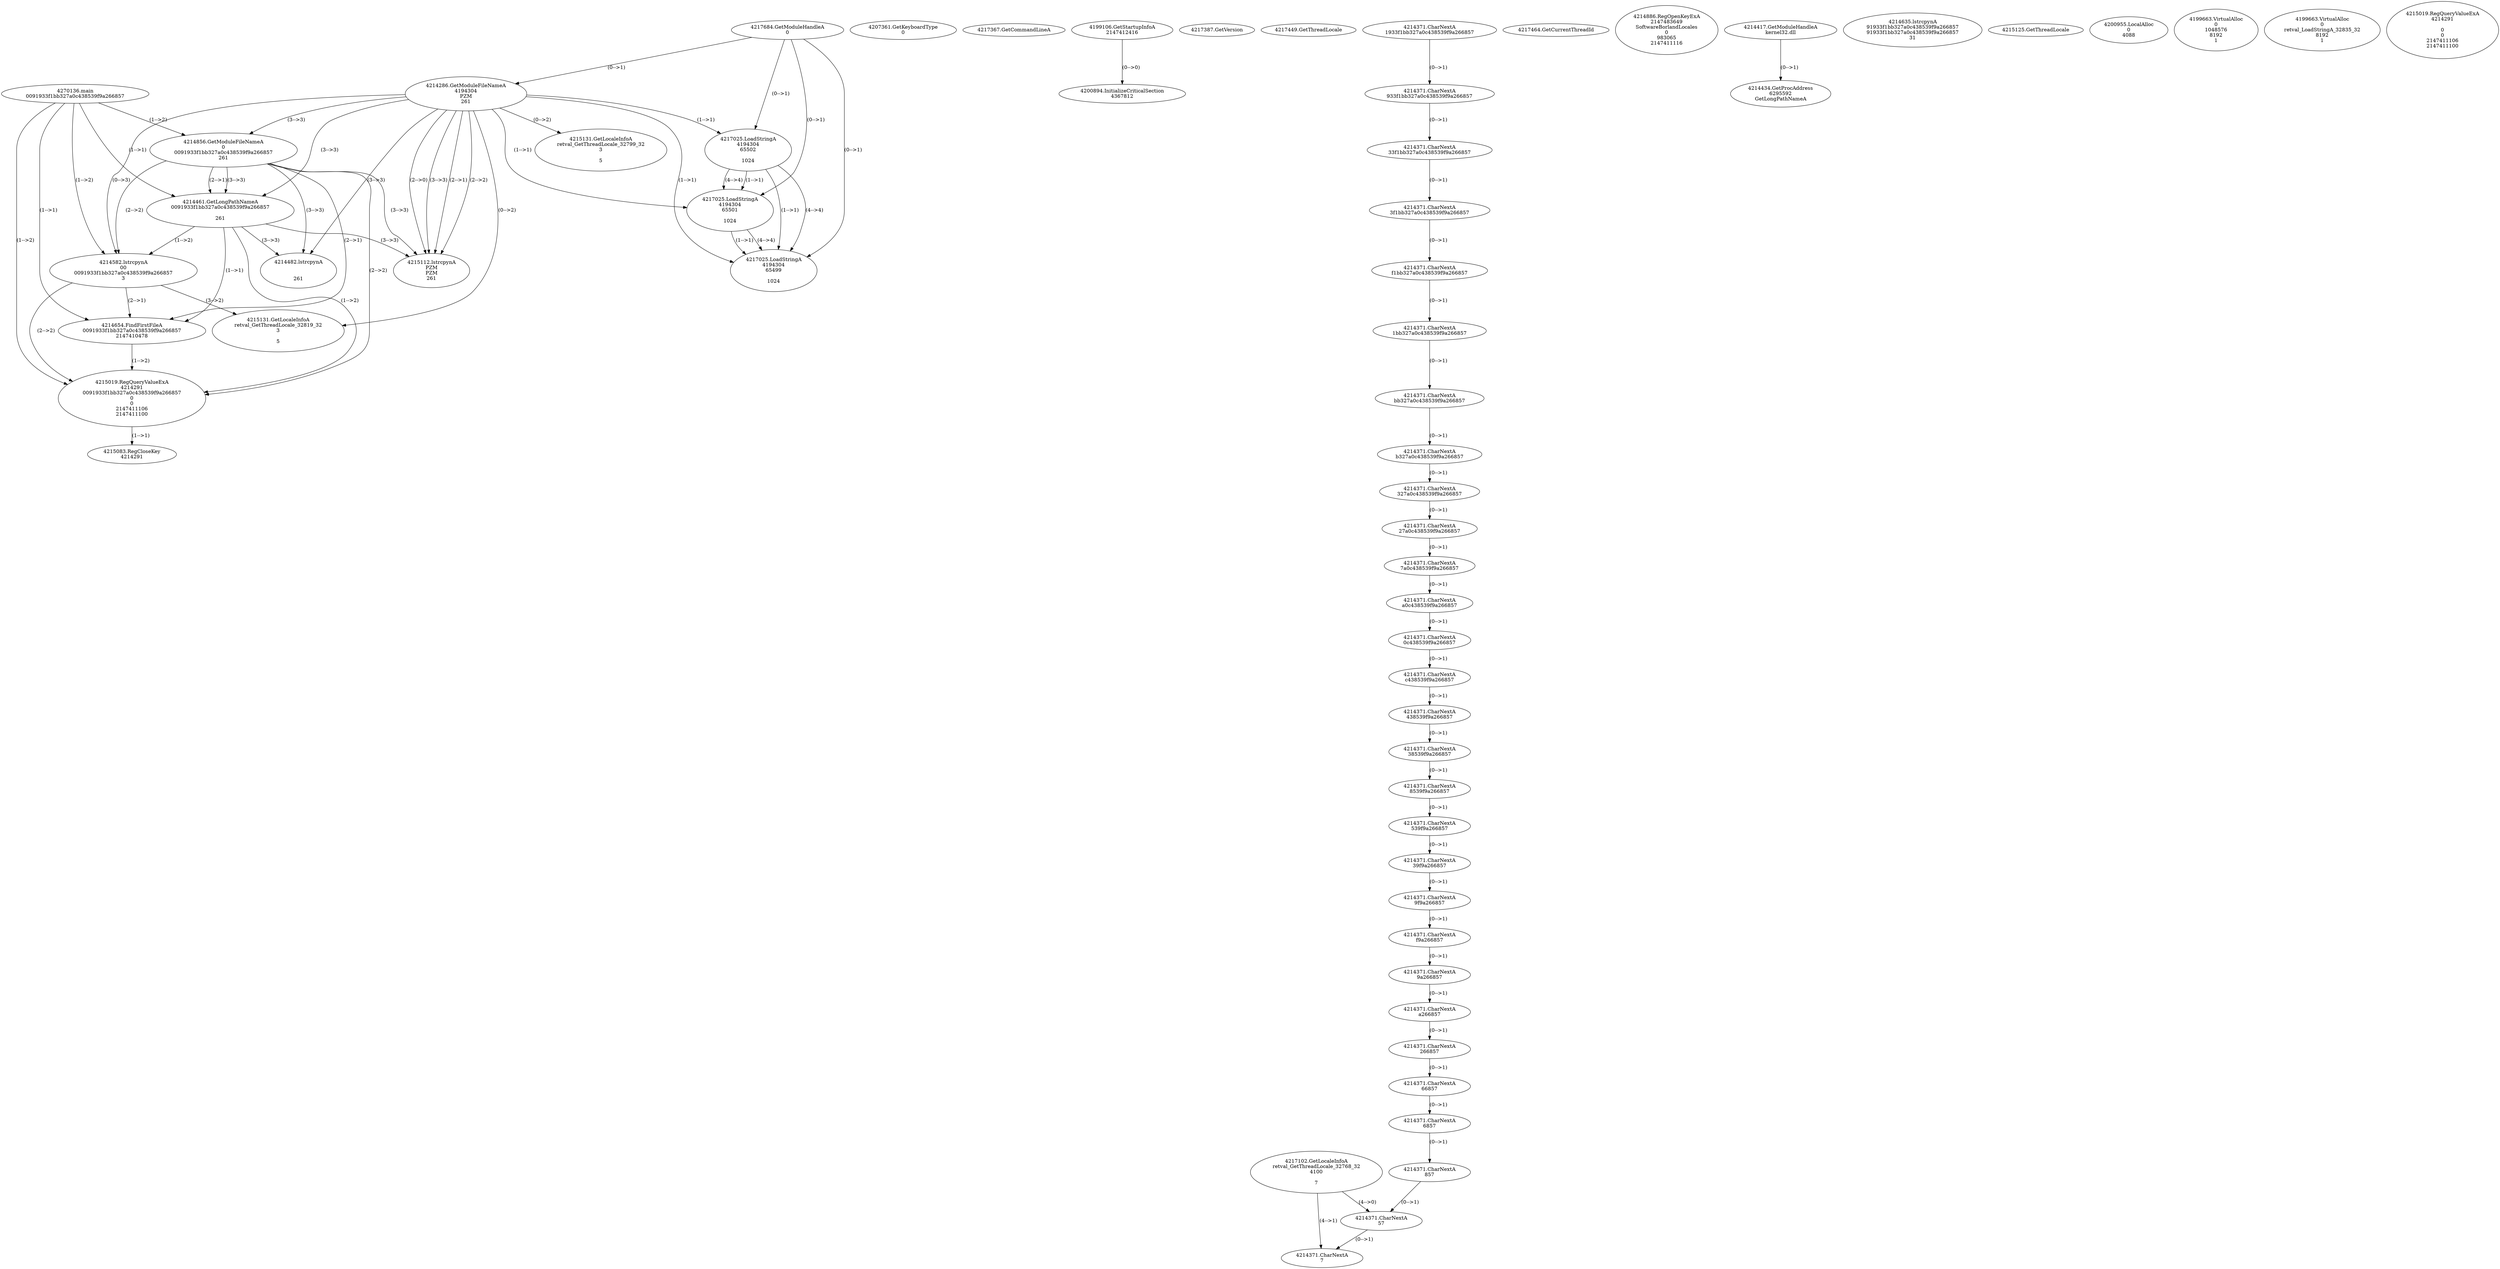 // Global SCDG with merge call
digraph {
	0 [label="4270136.main
0091933f1bb327a0c438539f9a266857"]
	1 [label="4217684.GetModuleHandleA
0"]
	2 [label="4207361.GetKeyboardType
0"]
	3 [label="4217367.GetCommandLineA
"]
	4 [label="4199106.GetStartupInfoA
2147412416"]
	5 [label="4217387.GetVersion
"]
	6 [label="4217449.GetThreadLocale
"]
	7 [label="4217102.GetLocaleInfoA
retval_GetThreadLocale_32768_32
4100

7"]
	8 [label="4217464.GetCurrentThreadId
"]
	9 [label="4214286.GetModuleFileNameA
4194304
PZM
261"]
	1 -> 9 [label="(0-->1)"]
	10 [label="4214856.GetModuleFileNameA
0
0091933f1bb327a0c438539f9a266857
261"]
	0 -> 10 [label="(1-->2)"]
	9 -> 10 [label="(3-->3)"]
	11 [label="4214886.RegOpenKeyExA
2147483649
Software\Borland\Locales
0
983065
2147411116"]
	12 [label="4214417.GetModuleHandleA
kernel32.dll"]
	13 [label="4214434.GetProcAddress
6295592
GetLongPathNameA"]
	12 -> 13 [label="(0-->1)"]
	14 [label="4214461.GetLongPathNameA
0091933f1bb327a0c438539f9a266857

261"]
	0 -> 14 [label="(1-->1)"]
	10 -> 14 [label="(2-->1)"]
	9 -> 14 [label="(3-->3)"]
	10 -> 14 [label="(3-->3)"]
	15 [label="4214582.lstrcpynA
00
0091933f1bb327a0c438539f9a266857
3"]
	0 -> 15 [label="(1-->2)"]
	10 -> 15 [label="(2-->2)"]
	14 -> 15 [label="(1-->2)"]
	9 -> 15 [label="(0-->3)"]
	16 [label="4214371.CharNextA
1933f1bb327a0c438539f9a266857"]
	17 [label="4214371.CharNextA
933f1bb327a0c438539f9a266857"]
	16 -> 17 [label="(0-->1)"]
	18 [label="4214371.CharNextA
33f1bb327a0c438539f9a266857"]
	17 -> 18 [label="(0-->1)"]
	19 [label="4214371.CharNextA
3f1bb327a0c438539f9a266857"]
	18 -> 19 [label="(0-->1)"]
	20 [label="4214371.CharNextA
f1bb327a0c438539f9a266857"]
	19 -> 20 [label="(0-->1)"]
	21 [label="4214371.CharNextA
1bb327a0c438539f9a266857"]
	20 -> 21 [label="(0-->1)"]
	22 [label="4214371.CharNextA
bb327a0c438539f9a266857"]
	21 -> 22 [label="(0-->1)"]
	23 [label="4214371.CharNextA
b327a0c438539f9a266857"]
	22 -> 23 [label="(0-->1)"]
	24 [label="4214371.CharNextA
327a0c438539f9a266857"]
	23 -> 24 [label="(0-->1)"]
	25 [label="4214371.CharNextA
27a0c438539f9a266857"]
	24 -> 25 [label="(0-->1)"]
	26 [label="4214371.CharNextA
7a0c438539f9a266857"]
	25 -> 26 [label="(0-->1)"]
	27 [label="4214371.CharNextA
a0c438539f9a266857"]
	26 -> 27 [label="(0-->1)"]
	28 [label="4214371.CharNextA
0c438539f9a266857"]
	27 -> 28 [label="(0-->1)"]
	29 [label="4214371.CharNextA
c438539f9a266857"]
	28 -> 29 [label="(0-->1)"]
	30 [label="4214371.CharNextA
438539f9a266857"]
	29 -> 30 [label="(0-->1)"]
	31 [label="4214371.CharNextA
38539f9a266857"]
	30 -> 31 [label="(0-->1)"]
	32 [label="4214371.CharNextA
8539f9a266857"]
	31 -> 32 [label="(0-->1)"]
	33 [label="4214371.CharNextA
539f9a266857"]
	32 -> 33 [label="(0-->1)"]
	34 [label="4214371.CharNextA
39f9a266857"]
	33 -> 34 [label="(0-->1)"]
	35 [label="4214371.CharNextA
9f9a266857"]
	34 -> 35 [label="(0-->1)"]
	36 [label="4214371.CharNextA
f9a266857"]
	35 -> 36 [label="(0-->1)"]
	37 [label="4214371.CharNextA
9a266857"]
	36 -> 37 [label="(0-->1)"]
	38 [label="4214371.CharNextA
a266857"]
	37 -> 38 [label="(0-->1)"]
	39 [label="4214371.CharNextA
266857"]
	38 -> 39 [label="(0-->1)"]
	40 [label="4214371.CharNextA
66857"]
	39 -> 40 [label="(0-->1)"]
	41 [label="4214371.CharNextA
6857"]
	40 -> 41 [label="(0-->1)"]
	42 [label="4214371.CharNextA
857"]
	41 -> 42 [label="(0-->1)"]
	43 [label="4214371.CharNextA
57"]
	42 -> 43 [label="(0-->1)"]
	7 -> 43 [label="(4-->0)"]
	44 [label="4214371.CharNextA
7"]
	7 -> 44 [label="(4-->1)"]
	43 -> 44 [label="(0-->1)"]
	45 [label="4214635.lstrcpynA
91933f1bb327a0c438539f9a266857
91933f1bb327a0c438539f9a266857
31"]
	46 [label="4214654.FindFirstFileA
0091933f1bb327a0c438539f9a266857
2147410478"]
	0 -> 46 [label="(1-->1)"]
	10 -> 46 [label="(2-->1)"]
	14 -> 46 [label="(1-->1)"]
	15 -> 46 [label="(2-->1)"]
	47 [label="4215019.RegQueryValueExA
4214291
0091933f1bb327a0c438539f9a266857
0
0
2147411106
2147411100"]
	0 -> 47 [label="(1-->2)"]
	10 -> 47 [label="(2-->2)"]
	14 -> 47 [label="(1-->2)"]
	15 -> 47 [label="(2-->2)"]
	46 -> 47 [label="(1-->2)"]
	48 [label="4215083.RegCloseKey
4214291"]
	47 -> 48 [label="(1-->1)"]
	49 [label="4215112.lstrcpynA
PZM
PZM
261"]
	9 -> 49 [label="(2-->1)"]
	9 -> 49 [label="(2-->2)"]
	9 -> 49 [label="(3-->3)"]
	10 -> 49 [label="(3-->3)"]
	14 -> 49 [label="(3-->3)"]
	9 -> 49 [label="(2-->0)"]
	50 [label="4215125.GetThreadLocale
"]
	51 [label="4215131.GetLocaleInfoA
retval_GetThreadLocale_32819_32
3

5"]
	9 -> 51 [label="(0-->2)"]
	15 -> 51 [label="(3-->2)"]
	52 [label="4217025.LoadStringA
4194304
65502

1024"]
	1 -> 52 [label="(0-->1)"]
	9 -> 52 [label="(1-->1)"]
	53 [label="4217025.LoadStringA
4194304
65501

1024"]
	1 -> 53 [label="(0-->1)"]
	9 -> 53 [label="(1-->1)"]
	52 -> 53 [label="(1-->1)"]
	52 -> 53 [label="(4-->4)"]
	54 [label="4217025.LoadStringA
4194304
65499

1024"]
	1 -> 54 [label="(0-->1)"]
	9 -> 54 [label="(1-->1)"]
	52 -> 54 [label="(1-->1)"]
	53 -> 54 [label="(1-->1)"]
	52 -> 54 [label="(4-->4)"]
	53 -> 54 [label="(4-->4)"]
	55 [label="4200894.InitializeCriticalSection
4367812"]
	4 -> 55 [label="(0-->0)"]
	56 [label="4200955.LocalAlloc
0
4088"]
	57 [label="4199663.VirtualAlloc
0
1048576
8192
1"]
	58 [label="4199663.VirtualAlloc
0
retval_LoadStringA_32835_32
8192
1"]
	59 [label="4214482.lstrcpynA


261"]
	9 -> 59 [label="(3-->3)"]
	10 -> 59 [label="(3-->3)"]
	14 -> 59 [label="(3-->3)"]
	60 [label="4215019.RegQueryValueExA
4214291

0
0
2147411106
2147411100"]
	61 [label="4215131.GetLocaleInfoA
retval_GetThreadLocale_32799_32
3

5"]
	9 -> 61 [label="(0-->2)"]
}
